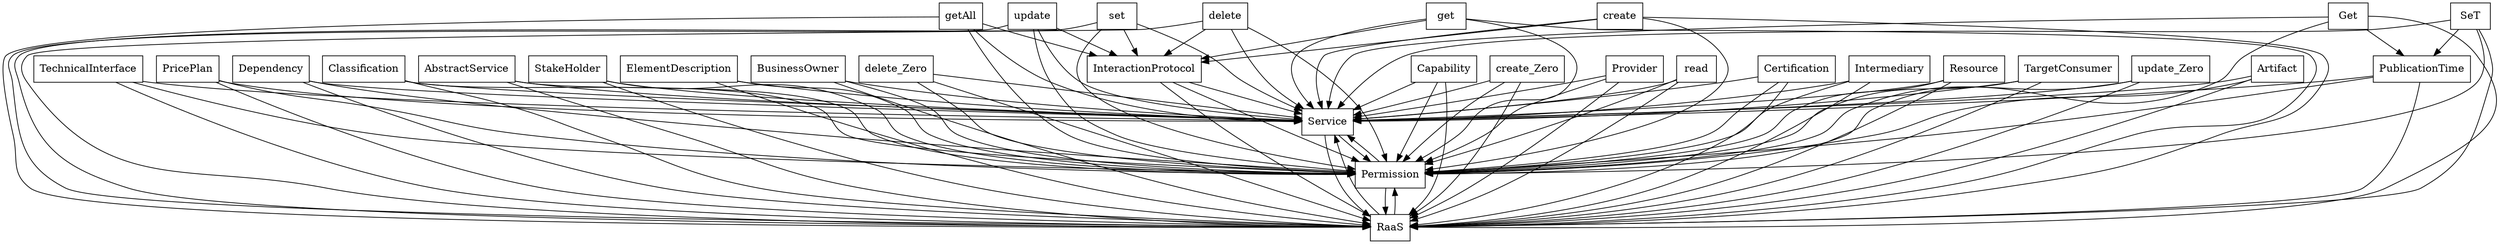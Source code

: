 digraph{
graph [rankdir=TB];
node [shape=box];
edge [arrowhead=normal];
0[label="update",]
1[label="StakeHolder",]
2[label="Service",]
3[label="PublicationTime",]
4[label="ElementDescription",]
5[label="set",]
6[label="BusinessOwner",]
7[label="delete_Zero",]
8[label="InteractionProtocol",]
9[label="TechnicalInterface",]
10[label="PricePlan",]
11[label="Dependency",]
12[label="Classification",]
13[label="AbstractService",]
14[label="delete",]
15[label="read",]
16[label="getAll",]
17[label="Certification",]
18[label="Intermediary",]
19[label="Resource",]
20[label="Permission",]
21[label="get",]
22[label="TargetConsumer",]
23[label="create",]
24[label="update_Zero",]
25[label="Artifact",]
26[label="Capability",]
27[label="create_Zero",]
28[label="Get",]
29[label="RaaS",]
30[label="SeT",]
31[label="Provider",]
0->2[label="",]
0->8[label="",]
0->20[label="",]
0->29[label="",]
1->2[label="",]
1->20[label="",]
1->29[label="",]
2->20[label="",]
2->29[label="",]
3->2[label="",]
3->20[label="",]
3->29[label="",]
4->2[label="",]
4->20[label="",]
4->29[label="",]
5->2[label="",]
5->8[label="",]
5->20[label="",]
5->29[label="",]
6->2[label="",]
6->20[label="",]
6->29[label="",]
7->2[label="",]
7->20[label="",]
7->29[label="",]
8->2[label="",]
8->20[label="",]
8->29[label="",]
9->2[label="",]
9->20[label="",]
9->29[label="",]
10->2[label="",]
10->20[label="",]
10->29[label="",]
11->2[label="",]
11->20[label="",]
11->29[label="",]
12->2[label="",]
12->20[label="",]
12->29[label="",]
13->2[label="",]
13->20[label="",]
13->29[label="",]
14->2[label="",]
14->8[label="",]
14->20[label="",]
14->29[label="",]
15->2[label="",]
15->20[label="",]
15->29[label="",]
16->2[label="",]
16->8[label="",]
16->20[label="",]
16->29[label="",]
17->2[label="",]
17->20[label="",]
17->29[label="",]
18->2[label="",]
18->20[label="",]
18->29[label="",]
19->2[label="",]
19->20[label="",]
19->29[label="",]
20->2[label="",]
20->29[label="",]
21->2[label="",]
21->8[label="",]
21->20[label="",]
21->29[label="",]
22->2[label="",]
22->20[label="",]
22->29[label="",]
23->2[label="",]
23->8[label="",]
23->20[label="",]
23->29[label="",]
24->2[label="",]
24->20[label="",]
24->29[label="",]
25->2[label="",]
25->20[label="",]
25->29[label="",]
26->2[label="",]
26->20[label="",]
26->29[label="",]
27->2[label="",]
27->20[label="",]
27->29[label="",]
28->2[label="",]
28->3[label="",]
28->20[label="",]
28->29[label="",]
29->2[label="",]
29->20[label="",]
30->2[label="",]
30->3[label="",]
30->20[label="",]
30->29[label="",]
31->2[label="",]
31->20[label="",]
31->29[label="",]
}
